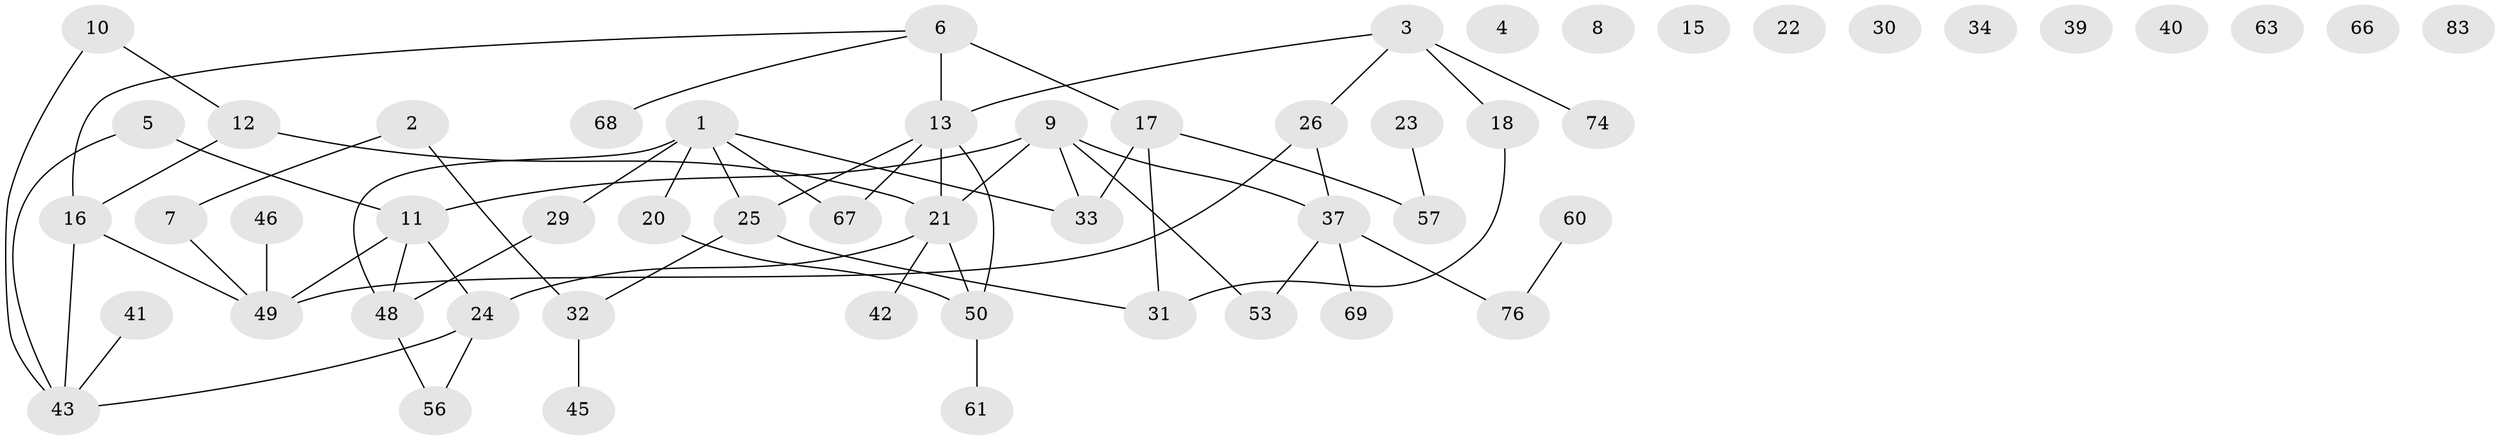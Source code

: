 // Generated by graph-tools (version 1.1) at 2025/23/03/03/25 07:23:29]
// undirected, 54 vertices, 62 edges
graph export_dot {
graph [start="1"]
  node [color=gray90,style=filled];
  1 [super="+84"];
  2;
  3 [super="+36"];
  4 [super="+35"];
  5;
  6 [super="+19"];
  7 [super="+77"];
  8;
  9 [super="+81"];
  10 [super="+73"];
  11 [super="+14"];
  12 [super="+72"];
  13 [super="+59"];
  15;
  16;
  17 [super="+62"];
  18;
  20 [super="+52"];
  21 [super="+44"];
  22;
  23 [super="+28"];
  24 [super="+38"];
  25 [super="+27"];
  26 [super="+47"];
  29 [super="+54"];
  30;
  31 [super="+71"];
  32 [super="+58"];
  33 [super="+78"];
  34;
  37 [super="+65"];
  39;
  40 [super="+51"];
  41;
  42;
  43 [super="+79"];
  45 [super="+55"];
  46;
  48;
  49 [super="+82"];
  50 [super="+64"];
  53 [super="+70"];
  56 [super="+75"];
  57;
  60;
  61;
  63;
  66;
  67;
  68;
  69;
  74;
  76 [super="+80"];
  83;
  1 -- 25;
  1 -- 29 [weight=2];
  1 -- 48;
  1 -- 33;
  1 -- 67;
  1 -- 20;
  2 -- 32;
  2 -- 7;
  3 -- 18;
  3 -- 74;
  3 -- 26;
  3 -- 13;
  5 -- 43;
  5 -- 11;
  6 -- 13;
  6 -- 17 [weight=2];
  6 -- 16;
  6 -- 68;
  7 -- 49;
  9 -- 11;
  9 -- 37;
  9 -- 21;
  9 -- 53;
  9 -- 33;
  10 -- 43;
  10 -- 12;
  11 -- 48;
  11 -- 24;
  11 -- 49;
  12 -- 16;
  12 -- 21;
  13 -- 21;
  13 -- 25;
  13 -- 50;
  13 -- 67;
  16 -- 43;
  16 -- 49;
  17 -- 33;
  17 -- 57;
  17 -- 31;
  18 -- 31;
  20 -- 50;
  21 -- 42;
  21 -- 24;
  21 -- 50;
  23 -- 57;
  24 -- 43;
  24 -- 56 [weight=2];
  25 -- 32;
  25 -- 31;
  26 -- 37;
  26 -- 49;
  29 -- 48;
  32 -- 45;
  37 -- 69;
  37 -- 76;
  37 -- 53;
  41 -- 43;
  46 -- 49;
  48 -- 56 [weight=2];
  50 -- 61;
  60 -- 76;
}
